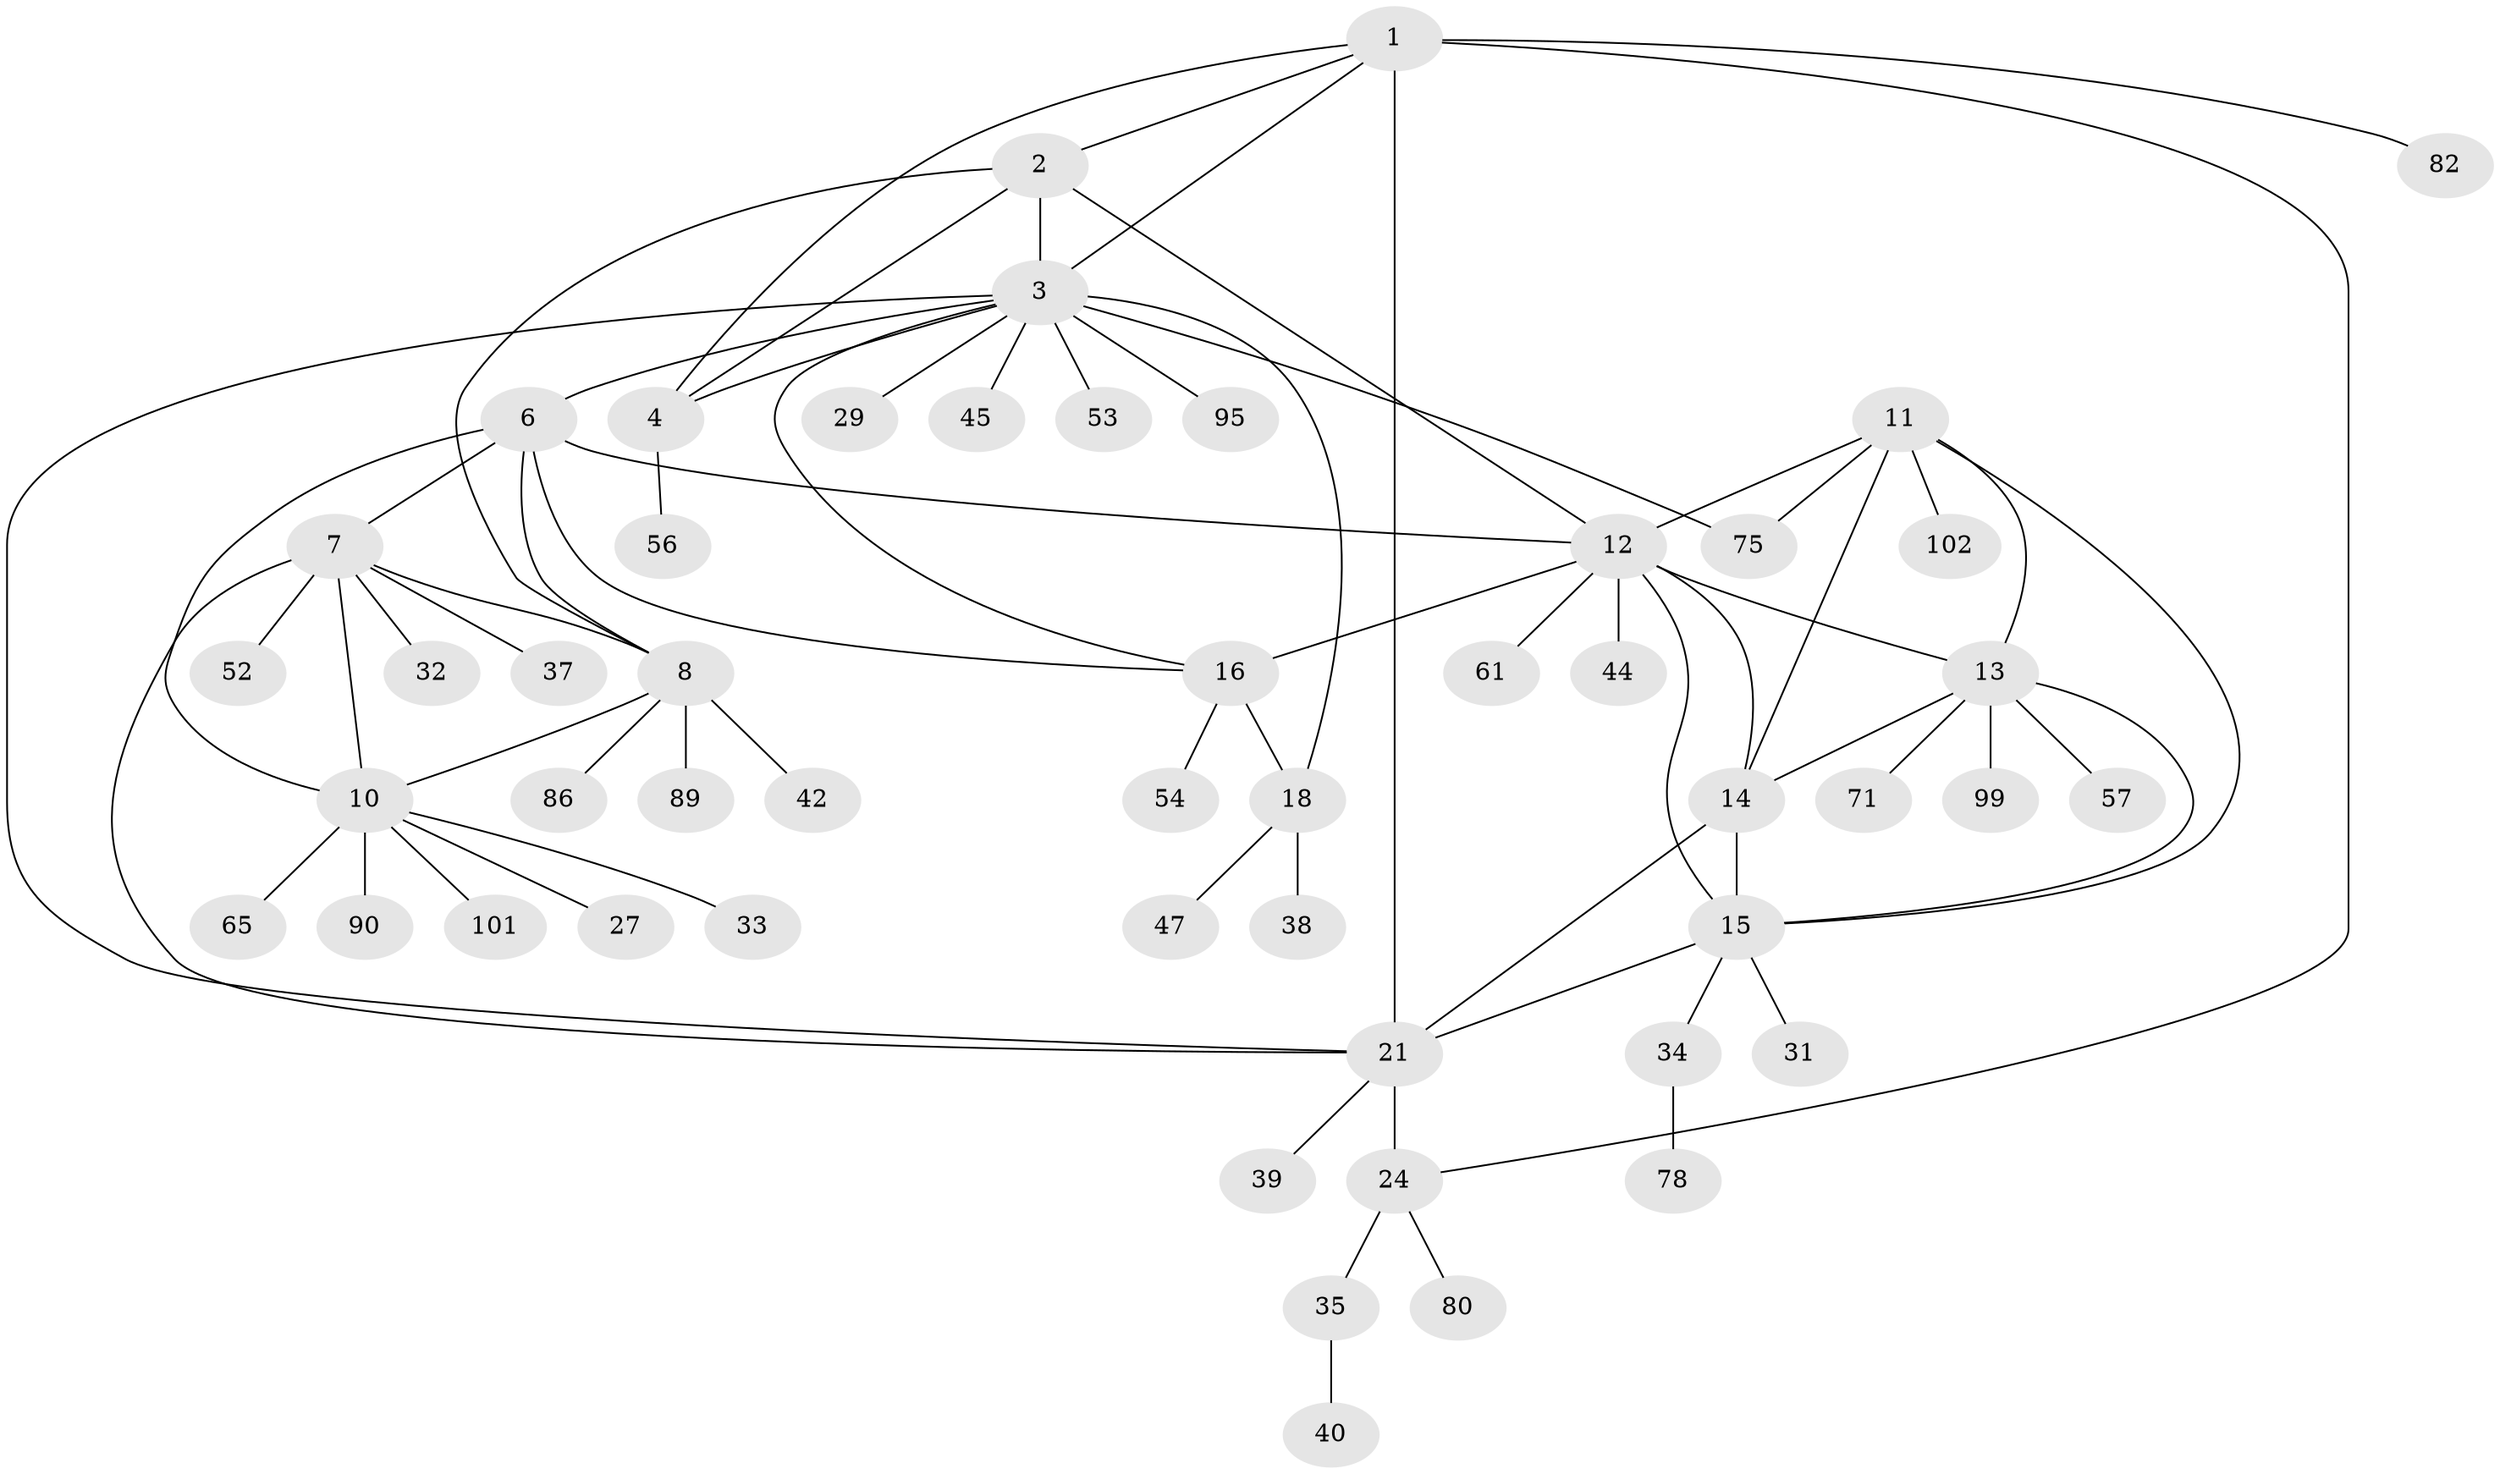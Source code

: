 // original degree distribution, {9: 0.06796116504854369, 5: 0.04854368932038835, 10: 0.019417475728155338, 8: 0.019417475728155338, 6: 0.038834951456310676, 7: 0.02912621359223301, 11: 0.009708737864077669, 12: 0.009708737864077669, 1: 0.6504854368932039, 3: 0.02912621359223301, 2: 0.07766990291262135}
// Generated by graph-tools (version 1.1) at 2025/19/03/04/25 18:19:44]
// undirected, 51 vertices, 73 edges
graph export_dot {
graph [start="1"]
  node [color=gray90,style=filled];
  1 [super="+30+23+69+88+63"];
  2 [super="+67+73+55"];
  3 [super="+5"];
  4;
  6 [super="+60+93+81+91"];
  7 [super="+9+79"];
  8;
  10;
  11;
  12;
  13;
  14 [super="+62+77"];
  15 [super="+49+76+51+46"];
  16 [super="+26+68"];
  18 [super="+19+20+41"];
  21 [super="+25+22+103"];
  24;
  27;
  29;
  31;
  32;
  33;
  34 [super="+50"];
  35;
  37;
  38;
  39;
  40;
  42;
  44;
  45 [super="+72+48"];
  47;
  52 [super="+59"];
  53;
  54;
  56;
  57;
  61 [super="+96"];
  65;
  71;
  75;
  78;
  80;
  82;
  86;
  89;
  90;
  95;
  99;
  101;
  102;
  1 -- 2;
  1 -- 3 [weight=2];
  1 -- 4;
  1 -- 24;
  1 -- 82;
  1 -- 21 [weight=3];
  2 -- 3 [weight=2];
  2 -- 4;
  2 -- 8;
  2 -- 12;
  3 -- 4 [weight=2];
  3 -- 95;
  3 -- 6 [weight=2];
  3 -- 75;
  3 -- 45;
  3 -- 16;
  3 -- 18 [weight=3];
  3 -- 53;
  3 -- 21;
  3 -- 29;
  4 -- 56;
  6 -- 7 [weight=2];
  6 -- 8;
  6 -- 10;
  6 -- 12;
  6 -- 16;
  7 -- 8 [weight=2];
  7 -- 10 [weight=2];
  7 -- 32;
  7 -- 37;
  7 -- 52;
  7 -- 21;
  8 -- 10;
  8 -- 42;
  8 -- 86;
  8 -- 89;
  10 -- 27;
  10 -- 33;
  10 -- 65;
  10 -- 90;
  10 -- 101;
  11 -- 12;
  11 -- 13;
  11 -- 14;
  11 -- 15;
  11 -- 75;
  11 -- 102;
  12 -- 13;
  12 -- 14;
  12 -- 15;
  12 -- 16;
  12 -- 44;
  12 -- 61;
  13 -- 14;
  13 -- 15;
  13 -- 57;
  13 -- 71;
  13 -- 99;
  14 -- 15;
  14 -- 21;
  15 -- 31;
  15 -- 34;
  15 -- 21;
  16 -- 18 [weight=3];
  16 -- 54;
  18 -- 38;
  18 -- 47;
  21 -- 24 [weight=3];
  21 -- 39;
  24 -- 35;
  24 -- 80;
  34 -- 78;
  35 -- 40;
}
